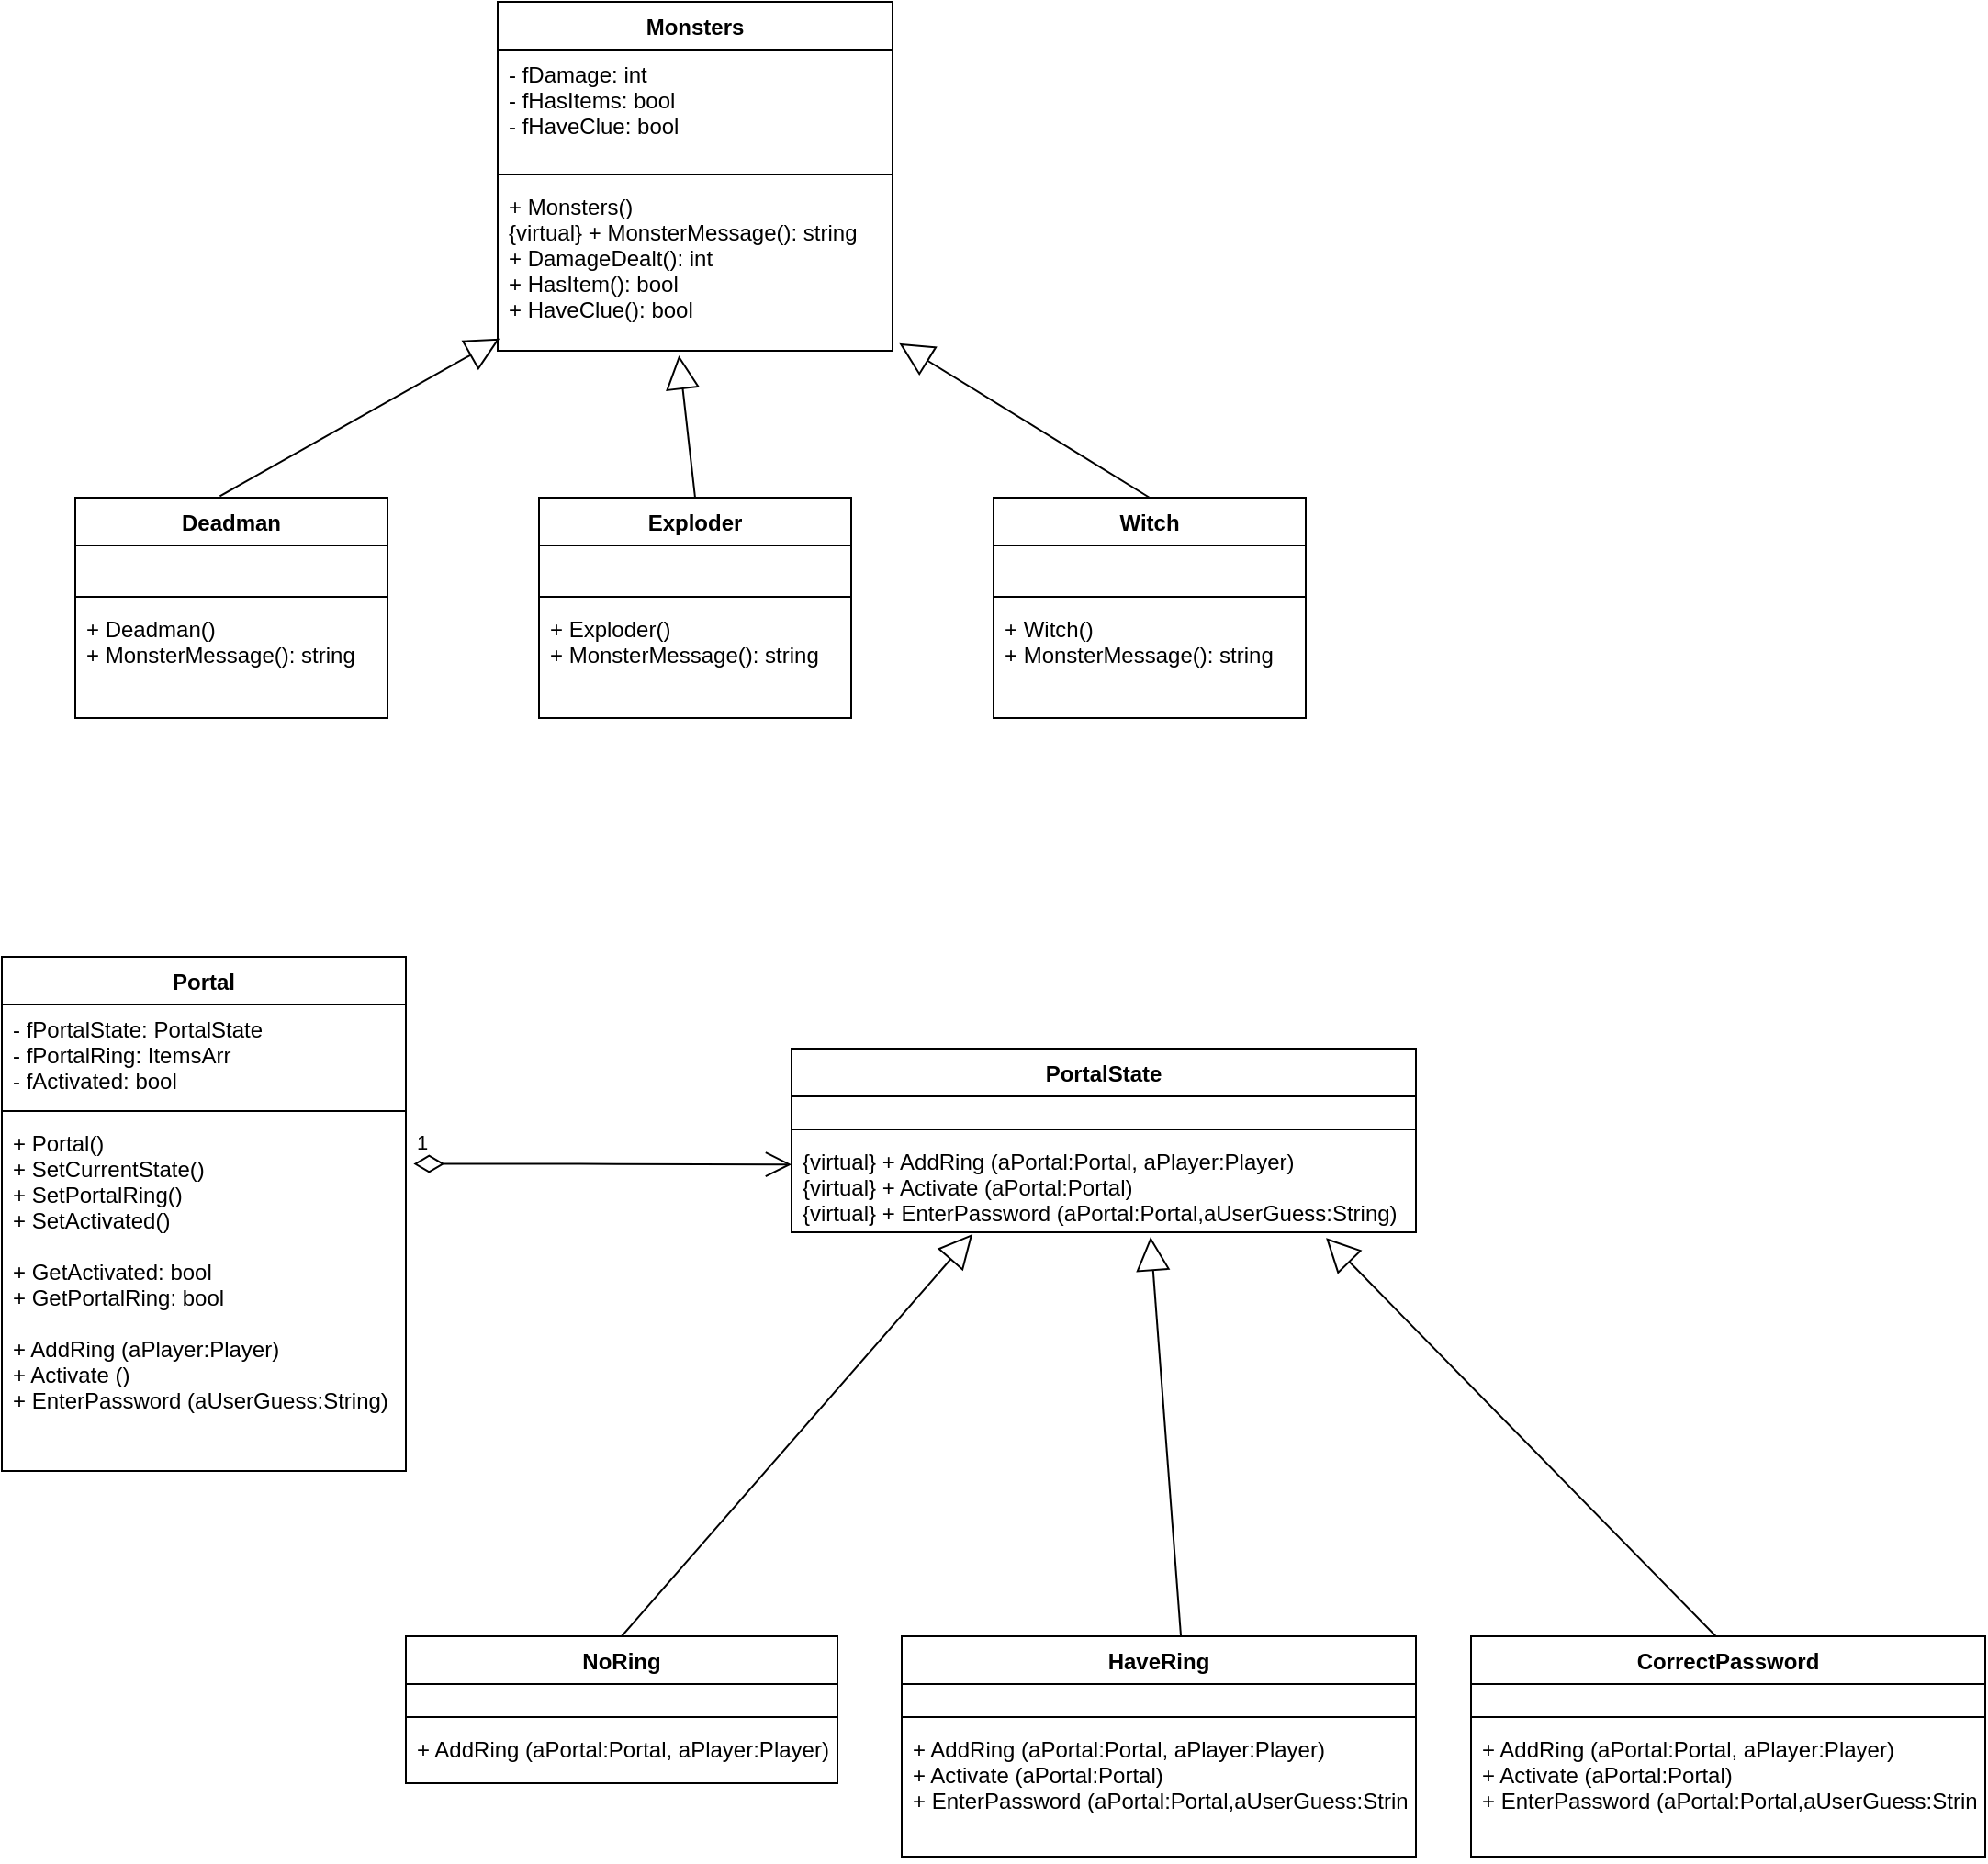 <mxfile version="13.0.2" type="github">
  <diagram id="Zbr5eXJ1lrg5oQj0TJRN" name="Page-1">
    <mxGraphModel dx="1517" dy="770" grid="1" gridSize="10" guides="1" tooltips="1" connect="1" arrows="1" fold="1" page="1" pageScale="1" pageWidth="850" pageHeight="1100" math="0" shadow="0">
      <root>
        <mxCell id="0" />
        <mxCell id="1" parent="0" />
        <mxCell id="FtybDF0M8yzEMGMQI0fj-1" value="Monsters" style="swimlane;fontStyle=1;align=center;verticalAlign=top;childLayout=stackLayout;horizontal=1;startSize=26;horizontalStack=0;resizeParent=1;resizeParentMax=0;resizeLast=0;collapsible=1;marginBottom=0;" vertex="1" parent="1">
          <mxGeometry x="310" y="60" width="215" height="190" as="geometry" />
        </mxCell>
        <mxCell id="FtybDF0M8yzEMGMQI0fj-2" value="- fDamage: int&#xa;- fHasItems: bool&#xa;- fHaveClue: bool&#xa;&#xa; " style="text;strokeColor=none;fillColor=none;align=left;verticalAlign=top;spacingLeft=4;spacingRight=4;overflow=hidden;rotatable=0;points=[[0,0.5],[1,0.5]];portConstraint=eastwest;" vertex="1" parent="FtybDF0M8yzEMGMQI0fj-1">
          <mxGeometry y="26" width="215" height="64" as="geometry" />
        </mxCell>
        <mxCell id="FtybDF0M8yzEMGMQI0fj-3" value="" style="line;strokeWidth=1;fillColor=none;align=left;verticalAlign=middle;spacingTop=-1;spacingLeft=3;spacingRight=3;rotatable=0;labelPosition=right;points=[];portConstraint=eastwest;" vertex="1" parent="FtybDF0M8yzEMGMQI0fj-1">
          <mxGeometry y="90" width="215" height="8" as="geometry" />
        </mxCell>
        <mxCell id="FtybDF0M8yzEMGMQI0fj-4" value="+ Monsters()&#xa;{virtual} + MonsterMessage(): string&#xa;+ DamageDealt(): int&#xa;+ HasItem(): bool&#xa;+ HaveClue(): bool&#xa;&#xa;" style="text;strokeColor=none;fillColor=none;align=left;verticalAlign=top;spacingLeft=4;spacingRight=4;overflow=hidden;rotatable=0;points=[[0,0.5],[1,0.5]];portConstraint=eastwest;" vertex="1" parent="FtybDF0M8yzEMGMQI0fj-1">
          <mxGeometry y="98" width="215" height="92" as="geometry" />
        </mxCell>
        <mxCell id="FtybDF0M8yzEMGMQI0fj-17" value="" style="endArrow=block;endSize=16;endFill=0;html=1;entryX=0.005;entryY=0.928;entryDx=0;entryDy=0;entryPerimeter=0;exitX=0.463;exitY=-0.007;exitDx=0;exitDy=0;exitPerimeter=0;" edge="1" parent="1" source="FtybDF0M8yzEMGMQI0fj-5" target="FtybDF0M8yzEMGMQI0fj-4">
          <mxGeometry width="160" relative="1" as="geometry">
            <mxPoint x="110" y="290" as="sourcePoint" />
            <mxPoint x="270" y="290" as="targetPoint" />
          </mxGeometry>
        </mxCell>
        <mxCell id="FtybDF0M8yzEMGMQI0fj-18" value="" style="endArrow=block;endSize=16;endFill=0;html=1;exitX=0.5;exitY=0;exitDx=0;exitDy=0;entryX=0.459;entryY=1.027;entryDx=0;entryDy=0;entryPerimeter=0;" edge="1" parent="1" source="FtybDF0M8yzEMGMQI0fj-9" target="FtybDF0M8yzEMGMQI0fj-4">
          <mxGeometry width="160" relative="1" as="geometry">
            <mxPoint x="410" y="300" as="sourcePoint" />
            <mxPoint x="570" y="300" as="targetPoint" />
          </mxGeometry>
        </mxCell>
        <mxCell id="FtybDF0M8yzEMGMQI0fj-19" value="" style="endArrow=block;endSize=16;endFill=0;html=1;exitX=0.5;exitY=0;exitDx=0;exitDy=0;entryX=1.017;entryY=0.955;entryDx=0;entryDy=0;entryPerimeter=0;" edge="1" parent="1" source="FtybDF0M8yzEMGMQI0fj-13" target="FtybDF0M8yzEMGMQI0fj-4">
          <mxGeometry width="160" relative="1" as="geometry">
            <mxPoint x="620" y="210" as="sourcePoint" />
            <mxPoint x="780" y="210" as="targetPoint" />
          </mxGeometry>
        </mxCell>
        <mxCell id="FtybDF0M8yzEMGMQI0fj-13" value="Witch" style="swimlane;fontStyle=1;align=center;verticalAlign=top;childLayout=stackLayout;horizontal=1;startSize=26;horizontalStack=0;resizeParent=1;resizeParentMax=0;resizeLast=0;collapsible=1;marginBottom=0;" vertex="1" parent="1">
          <mxGeometry x="580" y="330" width="170" height="120" as="geometry" />
        </mxCell>
        <mxCell id="FtybDF0M8yzEMGMQI0fj-14" value="&#xa;" style="text;strokeColor=none;fillColor=none;align=left;verticalAlign=top;spacingLeft=4;spacingRight=4;overflow=hidden;rotatable=0;points=[[0,0.5],[1,0.5]];portConstraint=eastwest;" vertex="1" parent="FtybDF0M8yzEMGMQI0fj-13">
          <mxGeometry y="26" width="170" height="24" as="geometry" />
        </mxCell>
        <mxCell id="FtybDF0M8yzEMGMQI0fj-15" value="" style="line;strokeWidth=1;fillColor=none;align=left;verticalAlign=middle;spacingTop=-1;spacingLeft=3;spacingRight=3;rotatable=0;labelPosition=right;points=[];portConstraint=eastwest;" vertex="1" parent="FtybDF0M8yzEMGMQI0fj-13">
          <mxGeometry y="50" width="170" height="8" as="geometry" />
        </mxCell>
        <mxCell id="FtybDF0M8yzEMGMQI0fj-16" value="+ Witch()&#xa;+ MonsterMessage(): string&#xa;&#xa;&#xa;" style="text;strokeColor=none;fillColor=none;align=left;verticalAlign=top;spacingLeft=4;spacingRight=4;overflow=hidden;rotatable=0;points=[[0,0.5],[1,0.5]];portConstraint=eastwest;" vertex="1" parent="FtybDF0M8yzEMGMQI0fj-13">
          <mxGeometry y="58" width="170" height="62" as="geometry" />
        </mxCell>
        <mxCell id="FtybDF0M8yzEMGMQI0fj-9" value="Exploder" style="swimlane;fontStyle=1;align=center;verticalAlign=top;childLayout=stackLayout;horizontal=1;startSize=26;horizontalStack=0;resizeParent=1;resizeParentMax=0;resizeLast=0;collapsible=1;marginBottom=0;" vertex="1" parent="1">
          <mxGeometry x="332.5" y="330" width="170" height="120" as="geometry" />
        </mxCell>
        <mxCell id="FtybDF0M8yzEMGMQI0fj-10" value="&#xa;" style="text;strokeColor=none;fillColor=none;align=left;verticalAlign=top;spacingLeft=4;spacingRight=4;overflow=hidden;rotatable=0;points=[[0,0.5],[1,0.5]];portConstraint=eastwest;" vertex="1" parent="FtybDF0M8yzEMGMQI0fj-9">
          <mxGeometry y="26" width="170" height="24" as="geometry" />
        </mxCell>
        <mxCell id="FtybDF0M8yzEMGMQI0fj-11" value="" style="line;strokeWidth=1;fillColor=none;align=left;verticalAlign=middle;spacingTop=-1;spacingLeft=3;spacingRight=3;rotatable=0;labelPosition=right;points=[];portConstraint=eastwest;" vertex="1" parent="FtybDF0M8yzEMGMQI0fj-9">
          <mxGeometry y="50" width="170" height="8" as="geometry" />
        </mxCell>
        <mxCell id="FtybDF0M8yzEMGMQI0fj-12" value="+ Exploder()&#xa;+ MonsterMessage(): string&#xa;&#xa;&#xa;" style="text;strokeColor=none;fillColor=none;align=left;verticalAlign=top;spacingLeft=4;spacingRight=4;overflow=hidden;rotatable=0;points=[[0,0.5],[1,0.5]];portConstraint=eastwest;" vertex="1" parent="FtybDF0M8yzEMGMQI0fj-9">
          <mxGeometry y="58" width="170" height="62" as="geometry" />
        </mxCell>
        <mxCell id="FtybDF0M8yzEMGMQI0fj-5" value="Deadman" style="swimlane;fontStyle=1;align=center;verticalAlign=top;childLayout=stackLayout;horizontal=1;startSize=26;horizontalStack=0;resizeParent=1;resizeParentMax=0;resizeLast=0;collapsible=1;marginBottom=0;" vertex="1" parent="1">
          <mxGeometry x="80" y="330" width="170" height="120" as="geometry" />
        </mxCell>
        <mxCell id="FtybDF0M8yzEMGMQI0fj-6" value="&#xa;" style="text;strokeColor=none;fillColor=none;align=left;verticalAlign=top;spacingLeft=4;spacingRight=4;overflow=hidden;rotatable=0;points=[[0,0.5],[1,0.5]];portConstraint=eastwest;" vertex="1" parent="FtybDF0M8yzEMGMQI0fj-5">
          <mxGeometry y="26" width="170" height="24" as="geometry" />
        </mxCell>
        <mxCell id="FtybDF0M8yzEMGMQI0fj-7" value="" style="line;strokeWidth=1;fillColor=none;align=left;verticalAlign=middle;spacingTop=-1;spacingLeft=3;spacingRight=3;rotatable=0;labelPosition=right;points=[];portConstraint=eastwest;" vertex="1" parent="FtybDF0M8yzEMGMQI0fj-5">
          <mxGeometry y="50" width="170" height="8" as="geometry" />
        </mxCell>
        <mxCell id="FtybDF0M8yzEMGMQI0fj-8" value="+ Deadman()&#xa;+ MonsterMessage(): string&#xa;&#xa;&#xa;" style="text;strokeColor=none;fillColor=none;align=left;verticalAlign=top;spacingLeft=4;spacingRight=4;overflow=hidden;rotatable=0;points=[[0,0.5],[1,0.5]];portConstraint=eastwest;" vertex="1" parent="FtybDF0M8yzEMGMQI0fj-5">
          <mxGeometry y="58" width="170" height="62" as="geometry" />
        </mxCell>
        <mxCell id="FtybDF0M8yzEMGMQI0fj-28" value="NoRing" style="swimlane;fontStyle=1;align=center;verticalAlign=top;childLayout=stackLayout;horizontal=1;startSize=26;horizontalStack=0;resizeParent=1;resizeParentMax=0;resizeLast=0;collapsible=1;marginBottom=0;" vertex="1" parent="1">
          <mxGeometry x="260" y="950" width="235" height="80" as="geometry" />
        </mxCell>
        <mxCell id="FtybDF0M8yzEMGMQI0fj-29" value="&#xa;" style="text;strokeColor=none;fillColor=none;align=left;verticalAlign=top;spacingLeft=4;spacingRight=4;overflow=hidden;rotatable=0;points=[[0,0.5],[1,0.5]];portConstraint=eastwest;" vertex="1" parent="FtybDF0M8yzEMGMQI0fj-28">
          <mxGeometry y="26" width="235" height="14" as="geometry" />
        </mxCell>
        <mxCell id="FtybDF0M8yzEMGMQI0fj-30" value="" style="line;strokeWidth=1;fillColor=none;align=left;verticalAlign=middle;spacingTop=-1;spacingLeft=3;spacingRight=3;rotatable=0;labelPosition=right;points=[];portConstraint=eastwest;" vertex="1" parent="FtybDF0M8yzEMGMQI0fj-28">
          <mxGeometry y="40" width="235" height="8" as="geometry" />
        </mxCell>
        <mxCell id="FtybDF0M8yzEMGMQI0fj-31" value="+ AddRing (aPortal:Portal, aPlayer:Player)" style="text;strokeColor=none;fillColor=none;align=left;verticalAlign=top;spacingLeft=4;spacingRight=4;overflow=hidden;rotatable=0;points=[[0,0.5],[1,0.5]];portConstraint=eastwest;" vertex="1" parent="FtybDF0M8yzEMGMQI0fj-28">
          <mxGeometry y="48" width="235" height="32" as="geometry" />
        </mxCell>
        <mxCell id="FtybDF0M8yzEMGMQI0fj-32" value="HaveRing" style="swimlane;fontStyle=1;align=center;verticalAlign=top;childLayout=stackLayout;horizontal=1;startSize=26;horizontalStack=0;resizeParent=1;resizeParentMax=0;resizeLast=0;collapsible=1;marginBottom=0;" vertex="1" parent="1">
          <mxGeometry x="530" y="950" width="280" height="120" as="geometry" />
        </mxCell>
        <mxCell id="FtybDF0M8yzEMGMQI0fj-33" value="&#xa;" style="text;strokeColor=none;fillColor=none;align=left;verticalAlign=top;spacingLeft=4;spacingRight=4;overflow=hidden;rotatable=0;points=[[0,0.5],[1,0.5]];portConstraint=eastwest;" vertex="1" parent="FtybDF0M8yzEMGMQI0fj-32">
          <mxGeometry y="26" width="280" height="14" as="geometry" />
        </mxCell>
        <mxCell id="FtybDF0M8yzEMGMQI0fj-34" value="" style="line;strokeWidth=1;fillColor=none;align=left;verticalAlign=middle;spacingTop=-1;spacingLeft=3;spacingRight=3;rotatable=0;labelPosition=right;points=[];portConstraint=eastwest;" vertex="1" parent="FtybDF0M8yzEMGMQI0fj-32">
          <mxGeometry y="40" width="280" height="8" as="geometry" />
        </mxCell>
        <mxCell id="FtybDF0M8yzEMGMQI0fj-35" value="+ AddRing (aPortal:Portal, aPlayer:Player)&#xa;+ Activate (aPortal:Portal)&#xa;+ EnterPassword (aPortal:Portal,aUserGuess:String" style="text;strokeColor=none;fillColor=none;align=left;verticalAlign=top;spacingLeft=4;spacingRight=4;overflow=hidden;rotatable=0;points=[[0,0.5],[1,0.5]];portConstraint=eastwest;" vertex="1" parent="FtybDF0M8yzEMGMQI0fj-32">
          <mxGeometry y="48" width="280" height="72" as="geometry" />
        </mxCell>
        <mxCell id="FtybDF0M8yzEMGMQI0fj-36" value="CorrectPassword" style="swimlane;fontStyle=1;align=center;verticalAlign=top;childLayout=stackLayout;horizontal=1;startSize=26;horizontalStack=0;resizeParent=1;resizeParentMax=0;resizeLast=0;collapsible=1;marginBottom=0;" vertex="1" parent="1">
          <mxGeometry x="840" y="950" width="280" height="120" as="geometry" />
        </mxCell>
        <mxCell id="FtybDF0M8yzEMGMQI0fj-37" value="&#xa;" style="text;strokeColor=none;fillColor=none;align=left;verticalAlign=top;spacingLeft=4;spacingRight=4;overflow=hidden;rotatable=0;points=[[0,0.5],[1,0.5]];portConstraint=eastwest;" vertex="1" parent="FtybDF0M8yzEMGMQI0fj-36">
          <mxGeometry y="26" width="280" height="14" as="geometry" />
        </mxCell>
        <mxCell id="FtybDF0M8yzEMGMQI0fj-38" value="" style="line;strokeWidth=1;fillColor=none;align=left;verticalAlign=middle;spacingTop=-1;spacingLeft=3;spacingRight=3;rotatable=0;labelPosition=right;points=[];portConstraint=eastwest;" vertex="1" parent="FtybDF0M8yzEMGMQI0fj-36">
          <mxGeometry y="40" width="280" height="8" as="geometry" />
        </mxCell>
        <mxCell id="FtybDF0M8yzEMGMQI0fj-39" value="+ AddRing (aPortal:Portal, aPlayer:Player)&#xa;+ Activate (aPortal:Portal)&#xa;+ EnterPassword (aPortal:Portal,aUserGuess:String" style="text;strokeColor=none;fillColor=none;align=left;verticalAlign=top;spacingLeft=4;spacingRight=4;overflow=hidden;rotatable=0;points=[[0,0.5],[1,0.5]];portConstraint=eastwest;" vertex="1" parent="FtybDF0M8yzEMGMQI0fj-36">
          <mxGeometry y="48" width="280" height="72" as="geometry" />
        </mxCell>
        <mxCell id="FtybDF0M8yzEMGMQI0fj-40" value="1" style="endArrow=open;html=1;endSize=12;startArrow=diamondThin;startSize=14;startFill=0;edgeStyle=orthogonalEdgeStyle;align=left;verticalAlign=bottom;exitX=1.019;exitY=0.129;exitDx=0;exitDy=0;exitPerimeter=0;entryX=0;entryY=0.29;entryDx=0;entryDy=0;entryPerimeter=0;" edge="1" parent="1" source="FtybDF0M8yzEMGMQI0fj-23" target="FtybDF0M8yzEMGMQI0fj-27">
          <mxGeometry x="-1" y="3" relative="1" as="geometry">
            <mxPoint x="310" y="840" as="sourcePoint" />
            <mxPoint x="470" y="840" as="targetPoint" />
          </mxGeometry>
        </mxCell>
        <mxCell id="FtybDF0M8yzEMGMQI0fj-41" value="" style="endArrow=block;endSize=16;endFill=0;html=1;exitX=0.5;exitY=0;exitDx=0;exitDy=0;entryX=0.29;entryY=1.019;entryDx=0;entryDy=0;entryPerimeter=0;" edge="1" parent="1" source="FtybDF0M8yzEMGMQI0fj-28" target="FtybDF0M8yzEMGMQI0fj-27">
          <mxGeometry width="160" relative="1" as="geometry">
            <mxPoint x="424.82" y="897.52" as="sourcePoint" />
            <mxPoint x="416.005" y="820.004" as="targetPoint" />
          </mxGeometry>
        </mxCell>
        <mxCell id="FtybDF0M8yzEMGMQI0fj-42" value="" style="endArrow=block;endSize=16;endFill=0;html=1;exitX=0.543;exitY=0.001;exitDx=0;exitDy=0;entryX=0.575;entryY=1.048;entryDx=0;entryDy=0;entryPerimeter=0;exitPerimeter=0;" edge="1" parent="1" source="FtybDF0M8yzEMGMQI0fj-32" target="FtybDF0M8yzEMGMQI0fj-27">
          <mxGeometry width="160" relative="1" as="geometry">
            <mxPoint x="502.5" y="949.01" as="sourcePoint" />
            <mxPoint x="648.6" y="759.998" as="targetPoint" />
          </mxGeometry>
        </mxCell>
        <mxCell id="FtybDF0M8yzEMGMQI0fj-43" value="" style="endArrow=block;endSize=16;endFill=0;html=1;exitX=0.543;exitY=0.001;exitDx=0;exitDy=0;entryX=0.856;entryY=1.059;entryDx=0;entryDy=0;entryPerimeter=0;exitPerimeter=0;" edge="1" parent="1" target="FtybDF0M8yzEMGMQI0fj-27">
          <mxGeometry width="160" relative="1" as="geometry">
            <mxPoint x="973.44" y="950.12" as="sourcePoint" />
            <mxPoint x="940.0" y="759.998" as="targetPoint" />
          </mxGeometry>
        </mxCell>
        <mxCell id="FtybDF0M8yzEMGMQI0fj-24" value="PortalState" style="swimlane;fontStyle=1;align=center;verticalAlign=top;childLayout=stackLayout;horizontal=1;startSize=26;horizontalStack=0;resizeParent=1;resizeParentMax=0;resizeLast=0;collapsible=1;marginBottom=0;" vertex="1" parent="1">
          <mxGeometry x="470" y="630" width="340" height="100" as="geometry" />
        </mxCell>
        <mxCell id="FtybDF0M8yzEMGMQI0fj-25" value="&#xa;" style="text;strokeColor=none;fillColor=none;align=left;verticalAlign=top;spacingLeft=4;spacingRight=4;overflow=hidden;rotatable=0;points=[[0,0.5],[1,0.5]];portConstraint=eastwest;" vertex="1" parent="FtybDF0M8yzEMGMQI0fj-24">
          <mxGeometry y="26" width="340" height="14" as="geometry" />
        </mxCell>
        <mxCell id="FtybDF0M8yzEMGMQI0fj-26" value="" style="line;strokeWidth=1;fillColor=none;align=left;verticalAlign=middle;spacingTop=-1;spacingLeft=3;spacingRight=3;rotatable=0;labelPosition=right;points=[];portConstraint=eastwest;" vertex="1" parent="FtybDF0M8yzEMGMQI0fj-24">
          <mxGeometry y="40" width="340" height="8" as="geometry" />
        </mxCell>
        <mxCell id="FtybDF0M8yzEMGMQI0fj-27" value="{virtual} + AddRing (aPortal:Portal, aPlayer:Player)&#xa;{virtual} + Activate (aPortal:Portal)&#xa;{virtual} + EnterPassword (aPortal:Portal,aUserGuess:String)" style="text;strokeColor=none;fillColor=none;align=left;verticalAlign=top;spacingLeft=4;spacingRight=4;overflow=hidden;rotatable=0;points=[[0,0.5],[1,0.5]];portConstraint=eastwest;" vertex="1" parent="FtybDF0M8yzEMGMQI0fj-24">
          <mxGeometry y="48" width="340" height="52" as="geometry" />
        </mxCell>
        <mxCell id="FtybDF0M8yzEMGMQI0fj-20" value="Portal" style="swimlane;fontStyle=1;align=center;verticalAlign=top;childLayout=stackLayout;horizontal=1;startSize=26;horizontalStack=0;resizeParent=1;resizeParentMax=0;resizeLast=0;collapsible=1;marginBottom=0;" vertex="1" parent="1">
          <mxGeometry x="40" y="580" width="220" height="280" as="geometry" />
        </mxCell>
        <mxCell id="FtybDF0M8yzEMGMQI0fj-21" value="- fPortalState: PortalState&#xa;- fPortalRing: ItemsArr&#xa;- fActivated: bool&#xa;" style="text;strokeColor=none;fillColor=none;align=left;verticalAlign=top;spacingLeft=4;spacingRight=4;overflow=hidden;rotatable=0;points=[[0,0.5],[1,0.5]];portConstraint=eastwest;" vertex="1" parent="FtybDF0M8yzEMGMQI0fj-20">
          <mxGeometry y="26" width="220" height="54" as="geometry" />
        </mxCell>
        <mxCell id="FtybDF0M8yzEMGMQI0fj-22" value="" style="line;strokeWidth=1;fillColor=none;align=left;verticalAlign=middle;spacingTop=-1;spacingLeft=3;spacingRight=3;rotatable=0;labelPosition=right;points=[];portConstraint=eastwest;" vertex="1" parent="FtybDF0M8yzEMGMQI0fj-20">
          <mxGeometry y="80" width="220" height="8" as="geometry" />
        </mxCell>
        <mxCell id="FtybDF0M8yzEMGMQI0fj-23" value="+ Portal()&#xa;+ SetCurrentState()&#xa;+ SetPortalRing()&#xa;+ SetActivated()&#xa;&#xa;+ GetActivated: bool&#xa;+ GetPortalRing: bool&#xa;&#xa;+ AddRing (aPlayer:Player)&#xa;+ Activate ()&#xa;+ EnterPassword (aUserGuess:String)&#xa;&#xa;&#xa;&#xa;" style="text;strokeColor=none;fillColor=none;align=left;verticalAlign=top;spacingLeft=4;spacingRight=4;overflow=hidden;rotatable=0;points=[[0,0.5],[1,0.5]];portConstraint=eastwest;" vertex="1" parent="FtybDF0M8yzEMGMQI0fj-20">
          <mxGeometry y="88" width="220" height="192" as="geometry" />
        </mxCell>
      </root>
    </mxGraphModel>
  </diagram>
</mxfile>
